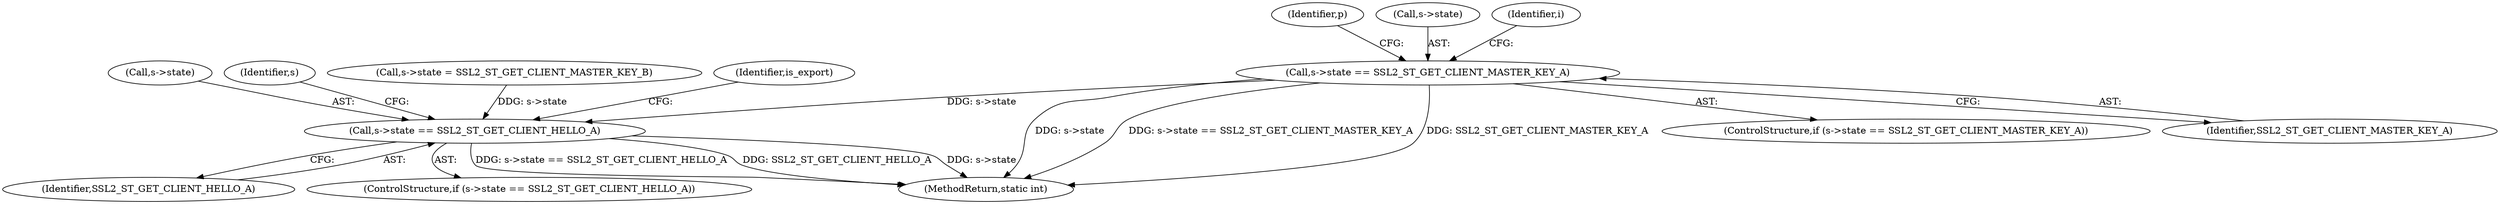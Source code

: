 digraph "0_openssl_86f8fb0e344d62454f8daf3e15236b2b59210756_0@pointer" {
"1000141" [label="(Call,s->state == SSL2_ST_GET_CLIENT_MASTER_KEY_A)"];
"1000693" [label="(Call,s->state == SSL2_ST_GET_CLIENT_HELLO_A)"];
"1000292" [label="(Identifier,p)"];
"1000141" [label="(Call,s->state == SSL2_ST_GET_CLIENT_MASTER_KEY_A)"];
"1000694" [label="(Call,s->state)"];
"1000140" [label="(ControlStructure,if (s->state == SSL2_ST_GET_CLIENT_MASTER_KEY_A))"];
"1000145" [label="(Identifier,SSL2_ST_GET_CLIENT_MASTER_KEY_A)"];
"1001229" [label="(MethodReturn,static int)"];
"1000701" [label="(Identifier,s)"];
"1000286" [label="(Call,s->state = SSL2_ST_GET_CLIENT_MASTER_KEY_B)"];
"1000693" [label="(Call,s->state == SSL2_ST_GET_CLIENT_HELLO_A)"];
"1000710" [label="(Identifier,is_export)"];
"1000142" [label="(Call,s->state)"];
"1000697" [label="(Identifier,SSL2_ST_GET_CLIENT_HELLO_A)"];
"1000148" [label="(Identifier,i)"];
"1000692" [label="(ControlStructure,if (s->state == SSL2_ST_GET_CLIENT_HELLO_A))"];
"1000141" -> "1000140"  [label="AST: "];
"1000141" -> "1000145"  [label="CFG: "];
"1000142" -> "1000141"  [label="AST: "];
"1000145" -> "1000141"  [label="AST: "];
"1000148" -> "1000141"  [label="CFG: "];
"1000292" -> "1000141"  [label="CFG: "];
"1000141" -> "1001229"  [label="DDG: s->state"];
"1000141" -> "1001229"  [label="DDG: s->state == SSL2_ST_GET_CLIENT_MASTER_KEY_A"];
"1000141" -> "1001229"  [label="DDG: SSL2_ST_GET_CLIENT_MASTER_KEY_A"];
"1000141" -> "1000693"  [label="DDG: s->state"];
"1000693" -> "1000692"  [label="AST: "];
"1000693" -> "1000697"  [label="CFG: "];
"1000694" -> "1000693"  [label="AST: "];
"1000697" -> "1000693"  [label="AST: "];
"1000701" -> "1000693"  [label="CFG: "];
"1000710" -> "1000693"  [label="CFG: "];
"1000693" -> "1001229"  [label="DDG: s->state == SSL2_ST_GET_CLIENT_HELLO_A"];
"1000693" -> "1001229"  [label="DDG: SSL2_ST_GET_CLIENT_HELLO_A"];
"1000693" -> "1001229"  [label="DDG: s->state"];
"1000286" -> "1000693"  [label="DDG: s->state"];
}
